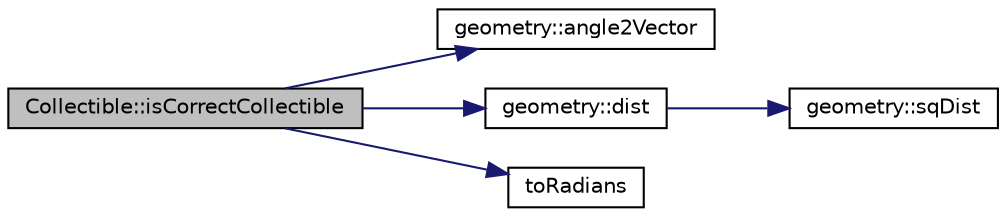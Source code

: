 digraph "Collectible::isCorrectCollectible"
{
 // LATEX_PDF_SIZE
  edge [fontname="Helvetica",fontsize="10",labelfontname="Helvetica",labelfontsize="10"];
  node [fontname="Helvetica",fontsize="10",shape=record];
  rankdir="LR";
  Node1 [label="Collectible::isCorrectCollectible",height=0.2,width=0.4,color="black", fillcolor="grey75", style="filled", fontcolor="black",tooltip=" "];
  Node1 -> Node2 [color="midnightblue",fontsize="10",style="solid",fontname="Helvetica"];
  Node2 [label="geometry::angle2Vector",height=0.2,width=0.4,color="black", fillcolor="white", style="filled",URL="$namespacegeometry.html#a46dee6450badd387e6788a9ebf80fa44",tooltip=" "];
  Node1 -> Node3 [color="midnightblue",fontsize="10",style="solid",fontname="Helvetica"];
  Node3 [label="geometry::dist",height=0.2,width=0.4,color="black", fillcolor="white", style="filled",URL="$namespacegeometry.html#a9a1ebcb6a74b046020dcc91c40554a3a",tooltip=" "];
  Node3 -> Node4 [color="midnightblue",fontsize="10",style="solid",fontname="Helvetica"];
  Node4 [label="geometry::sqDist",height=0.2,width=0.4,color="black", fillcolor="white", style="filled",URL="$namespacegeometry.html#a478ae992edb02bc432e6d0420c40e336",tooltip=" "];
  Node1 -> Node5 [color="midnightblue",fontsize="10",style="solid",fontname="Helvetica"];
  Node5 [label="toRadians",height=0.2,width=0.4,color="black", fillcolor="white", style="filled",URL="$_common_functions_8cpp.html#a128d5ca6655612162ccf138e42a8b2af",tooltip=" "];
}

